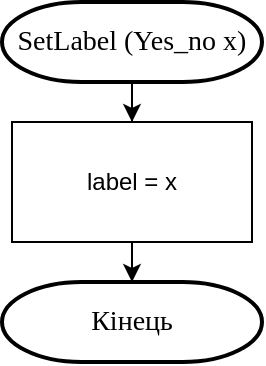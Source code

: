 <mxfile version="14.7.2" pages="2"><diagram name="Page-1" id="aPMfUpU5sbI3zK0HaNv6"><mxGraphModel dx="788" dy="552" grid="1" gridSize="10" guides="1" tooltips="1" connect="1" arrows="1" fold="1" page="1" pageScale="1" pageWidth="827" pageHeight="1169" math="0" shadow="0"><root><mxCell id="0"/><mxCell id="1" parent="0"/><mxCell id="YhiKOFLyhDwv_W1H9Qqn-49" value="" style="edgeStyle=orthogonalEdgeStyle;rounded=0;orthogonalLoop=1;jettySize=auto;html=1;" edge="1" parent="1" source="YhiKOFLyhDwv_W1H9Qqn-45" target="YhiKOFLyhDwv_W1H9Qqn-48"><mxGeometry relative="1" as="geometry"/></mxCell><mxCell id="YhiKOFLyhDwv_W1H9Qqn-45" value="&lt;font face=&quot;Times New Roman&quot;&gt;&lt;span style=&quot;font-size: 14px&quot;&gt;SetLabel (Yes_no x)&lt;/span&gt;&lt;/font&gt;" style="strokeWidth=2;html=1;shape=mxgraph.flowchart.terminator;whiteSpace=wrap;" vertex="1" parent="1"><mxGeometry x="180" y="60" width="130" height="40" as="geometry"/></mxCell><mxCell id="YhiKOFLyhDwv_W1H9Qqn-46" value="&lt;font face=&quot;Times New Roman&quot;&gt;&lt;span style=&quot;font-size: 14px&quot;&gt;Кінець&lt;/span&gt;&lt;/font&gt;" style="strokeWidth=2;html=1;shape=mxgraph.flowchart.terminator;whiteSpace=wrap;" vertex="1" parent="1"><mxGeometry x="180" y="200" width="130" height="40" as="geometry"/></mxCell><mxCell id="YhiKOFLyhDwv_W1H9Qqn-50" value="" style="edgeStyle=orthogonalEdgeStyle;rounded=0;orthogonalLoop=1;jettySize=auto;html=1;" edge="1" parent="1" source="YhiKOFLyhDwv_W1H9Qqn-48" target="YhiKOFLyhDwv_W1H9Qqn-46"><mxGeometry relative="1" as="geometry"/></mxCell><mxCell id="YhiKOFLyhDwv_W1H9Qqn-48" value="label = x" style="rounded=0;whiteSpace=wrap;html=1;" vertex="1" parent="1"><mxGeometry x="185" y="120" width="120" height="60" as="geometry"/></mxCell></root></mxGraphModel></diagram><diagram name="Страница 2" id="jKZ8ai88Ojl3T2xLVwb_"><mxGraphModel dx="946" dy="662" grid="1" gridSize="10" guides="1" tooltips="1" connect="1" arrows="1" fold="1" page="1" pageScale="1" pageWidth="827" pageHeight="1169" math="0" shadow="0"><root><mxCell id="AQ9sg2AnDLijqYYVcCZK-0"/><mxCell id="AQ9sg2AnDLijqYYVcCZK-1" parent="AQ9sg2AnDLijqYYVcCZK-0"/><mxCell id="AQ9sg2AnDLijqYYVcCZK-2" value="" style="edgeStyle=orthogonalEdgeStyle;rounded=0;orthogonalLoop=1;jettySize=auto;html=1;endArrow=classic;endFill=1;fontFamily=Times New Roman;fontSize=14;" parent="AQ9sg2AnDLijqYYVcCZK-1" source="AQ9sg2AnDLijqYYVcCZK-3" target="AQ9sg2AnDLijqYYVcCZK-7" edge="1"><mxGeometry relative="1" as="geometry"/></mxCell><mxCell id="AQ9sg2AnDLijqYYVcCZK-3" value="&lt;p style=&quot;margin: 0px ; font-stretch: normal ; font-size: 12px ; line-height: normal ; font-family: &amp;#34;helvetica neue&amp;#34;&quot;&gt;free_matrix&lt;/p&gt;" style="strokeWidth=2;html=1;shape=mxgraph.flowchart.terminator;whiteSpace=wrap;fontFamily=Times New Roman;fontSize=14;" parent="AQ9sg2AnDLijqYYVcCZK-1" vertex="1"><mxGeometry x="250" y="100" width="100" height="50" as="geometry"/></mxCell><mxCell id="AQ9sg2AnDLijqYYVcCZK-4" value="&lt;p style=&quot;margin: 0px ; font-stretch: normal ; font-size: 12px ; line-height: normal ; font-family: &amp;#34;helvetica neue&amp;#34;&quot;&gt;Кінець&lt;/p&gt;" style="strokeWidth=2;html=1;shape=mxgraph.flowchart.terminator;whiteSpace=wrap;fontFamily=Times New Roman;fontSize=14;" parent="AQ9sg2AnDLijqYYVcCZK-1" vertex="1"><mxGeometry x="250" y="570" width="100" height="50" as="geometry"/></mxCell><mxCell id="AQ9sg2AnDLijqYYVcCZK-5" value="" style="edgeStyle=orthogonalEdgeStyle;rounded=0;orthogonalLoop=1;jettySize=auto;html=1;endArrow=classic;endFill=1;fontFamily=Times New Roman;fontSize=14;" parent="AQ9sg2AnDLijqYYVcCZK-1" source="AQ9sg2AnDLijqYYVcCZK-7" target="AQ9sg2AnDLijqYYVcCZK-10" edge="1"><mxGeometry relative="1" as="geometry"/></mxCell><mxCell id="AQ9sg2AnDLijqYYVcCZK-6" style="edgeStyle=orthogonalEdgeStyle;rounded=0;orthogonalLoop=1;jettySize=auto;html=1;entryX=0.5;entryY=0;entryDx=0;entryDy=0;endArrow=classic;endFill=1;fontFamily=Times New Roman;fontSize=14;" parent="AQ9sg2AnDLijqYYVcCZK-1" source="AQ9sg2AnDLijqYYVcCZK-7" target="AQ9sg2AnDLijqYYVcCZK-14" edge="1"><mxGeometry relative="1" as="geometry"><Array as="points"><mxPoint x="410" y="210"/><mxPoint x="410" y="460"/><mxPoint x="300" y="460"/></Array></mxGeometry></mxCell><mxCell id="AQ9sg2AnDLijqYYVcCZK-7" value="i := 0..column, i++" style="verticalLabelPosition=middle;verticalAlign=middle;html=1;shape=hexagon;perimeter=hexagonPerimeter2;arcSize=6;size=0.27;strokeWidth=1;fontFamily=Times New Roman;fontSize=14;align=center;labelPosition=center;" parent="AQ9sg2AnDLijqYYVcCZK-1" vertex="1"><mxGeometry x="240" y="180" width="120" height="60" as="geometry"/></mxCell><mxCell id="AQ9sg2AnDLijqYYVcCZK-8" value="" style="edgeStyle=orthogonalEdgeStyle;rounded=0;orthogonalLoop=1;jettySize=auto;html=1;endArrow=classic;endFill=1;fontFamily=Times New Roman;fontSize=14;" parent="AQ9sg2AnDLijqYYVcCZK-1" source="AQ9sg2AnDLijqYYVcCZK-10" target="AQ9sg2AnDLijqYYVcCZK-12" edge="1"><mxGeometry relative="1" as="geometry"/></mxCell><mxCell id="AQ9sg2AnDLijqYYVcCZK-9" style="edgeStyle=orthogonalEdgeStyle;rounded=0;orthogonalLoop=1;jettySize=auto;html=1;entryX=0;entryY=0.5;entryDx=0;entryDy=0;endArrow=classic;endFill=1;fontFamily=Times New Roman;fontSize=14;" parent="AQ9sg2AnDLijqYYVcCZK-1" source="AQ9sg2AnDLijqYYVcCZK-10" target="AQ9sg2AnDLijqYYVcCZK-7" edge="1"><mxGeometry relative="1" as="geometry"><Array as="points"><mxPoint x="380" y="300"/><mxPoint x="380" y="440"/><mxPoint x="200" y="440"/><mxPoint x="200" y="210"/></Array></mxGeometry></mxCell><mxCell id="AQ9sg2AnDLijqYYVcCZK-10" value="j := 0..row, j++" style="verticalLabelPosition=middle;verticalAlign=middle;html=1;shape=hexagon;perimeter=hexagonPerimeter2;arcSize=6;size=0.27;strokeWidth=1;fontFamily=Times New Roman;fontSize=14;align=center;labelPosition=center;" parent="AQ9sg2AnDLijqYYVcCZK-1" vertex="1"><mxGeometry x="240" y="270" width="120" height="60" as="geometry"/></mxCell><mxCell id="AQ9sg2AnDLijqYYVcCZK-11" style="edgeStyle=orthogonalEdgeStyle;rounded=0;orthogonalLoop=1;jettySize=auto;html=1;entryX=0;entryY=0.5;entryDx=0;entryDy=0;endArrow=classic;endFill=1;fontFamily=Times New Roman;fontSize=14;" parent="AQ9sg2AnDLijqYYVcCZK-1" source="AQ9sg2AnDLijqYYVcCZK-12" target="AQ9sg2AnDLijqYYVcCZK-10" edge="1"><mxGeometry relative="1" as="geometry"><Array as="points"><mxPoint x="300" y="390"/><mxPoint x="220" y="390"/><mxPoint x="220" y="300"/></Array></mxGeometry></mxCell><mxCell id="AQ9sg2AnDLijqYYVcCZK-12" value="Звільнення кожного елементу двухмірного масив" style="rounded=0;whiteSpace=wrap;html=1;strokeWidth=1;fontFamily=Times New Roman;fontSize=14;" parent="AQ9sg2AnDLijqYYVcCZK-1" vertex="1"><mxGeometry x="240" y="360" width="120" height="60" as="geometry"/></mxCell><mxCell id="AQ9sg2AnDLijqYYVcCZK-13" value="" style="edgeStyle=orthogonalEdgeStyle;rounded=0;orthogonalLoop=1;jettySize=auto;html=1;endArrow=classic;endFill=1;fontFamily=Times New Roman;fontSize=14;" parent="AQ9sg2AnDLijqYYVcCZK-1" source="AQ9sg2AnDLijqYYVcCZK-14" target="AQ9sg2AnDLijqYYVcCZK-4" edge="1"><mxGeometry relative="1" as="geometry"/></mxCell><mxCell id="AQ9sg2AnDLijqYYVcCZK-14" value="Звільнення двухмірного масив" style="rounded=0;whiteSpace=wrap;html=1;strokeWidth=1;fontFamily=Times New Roman;fontSize=14;" parent="AQ9sg2AnDLijqYYVcCZK-1" vertex="1"><mxGeometry x="240" y="480" width="120" height="60" as="geometry"/></mxCell></root></mxGraphModel></diagram></mxfile>